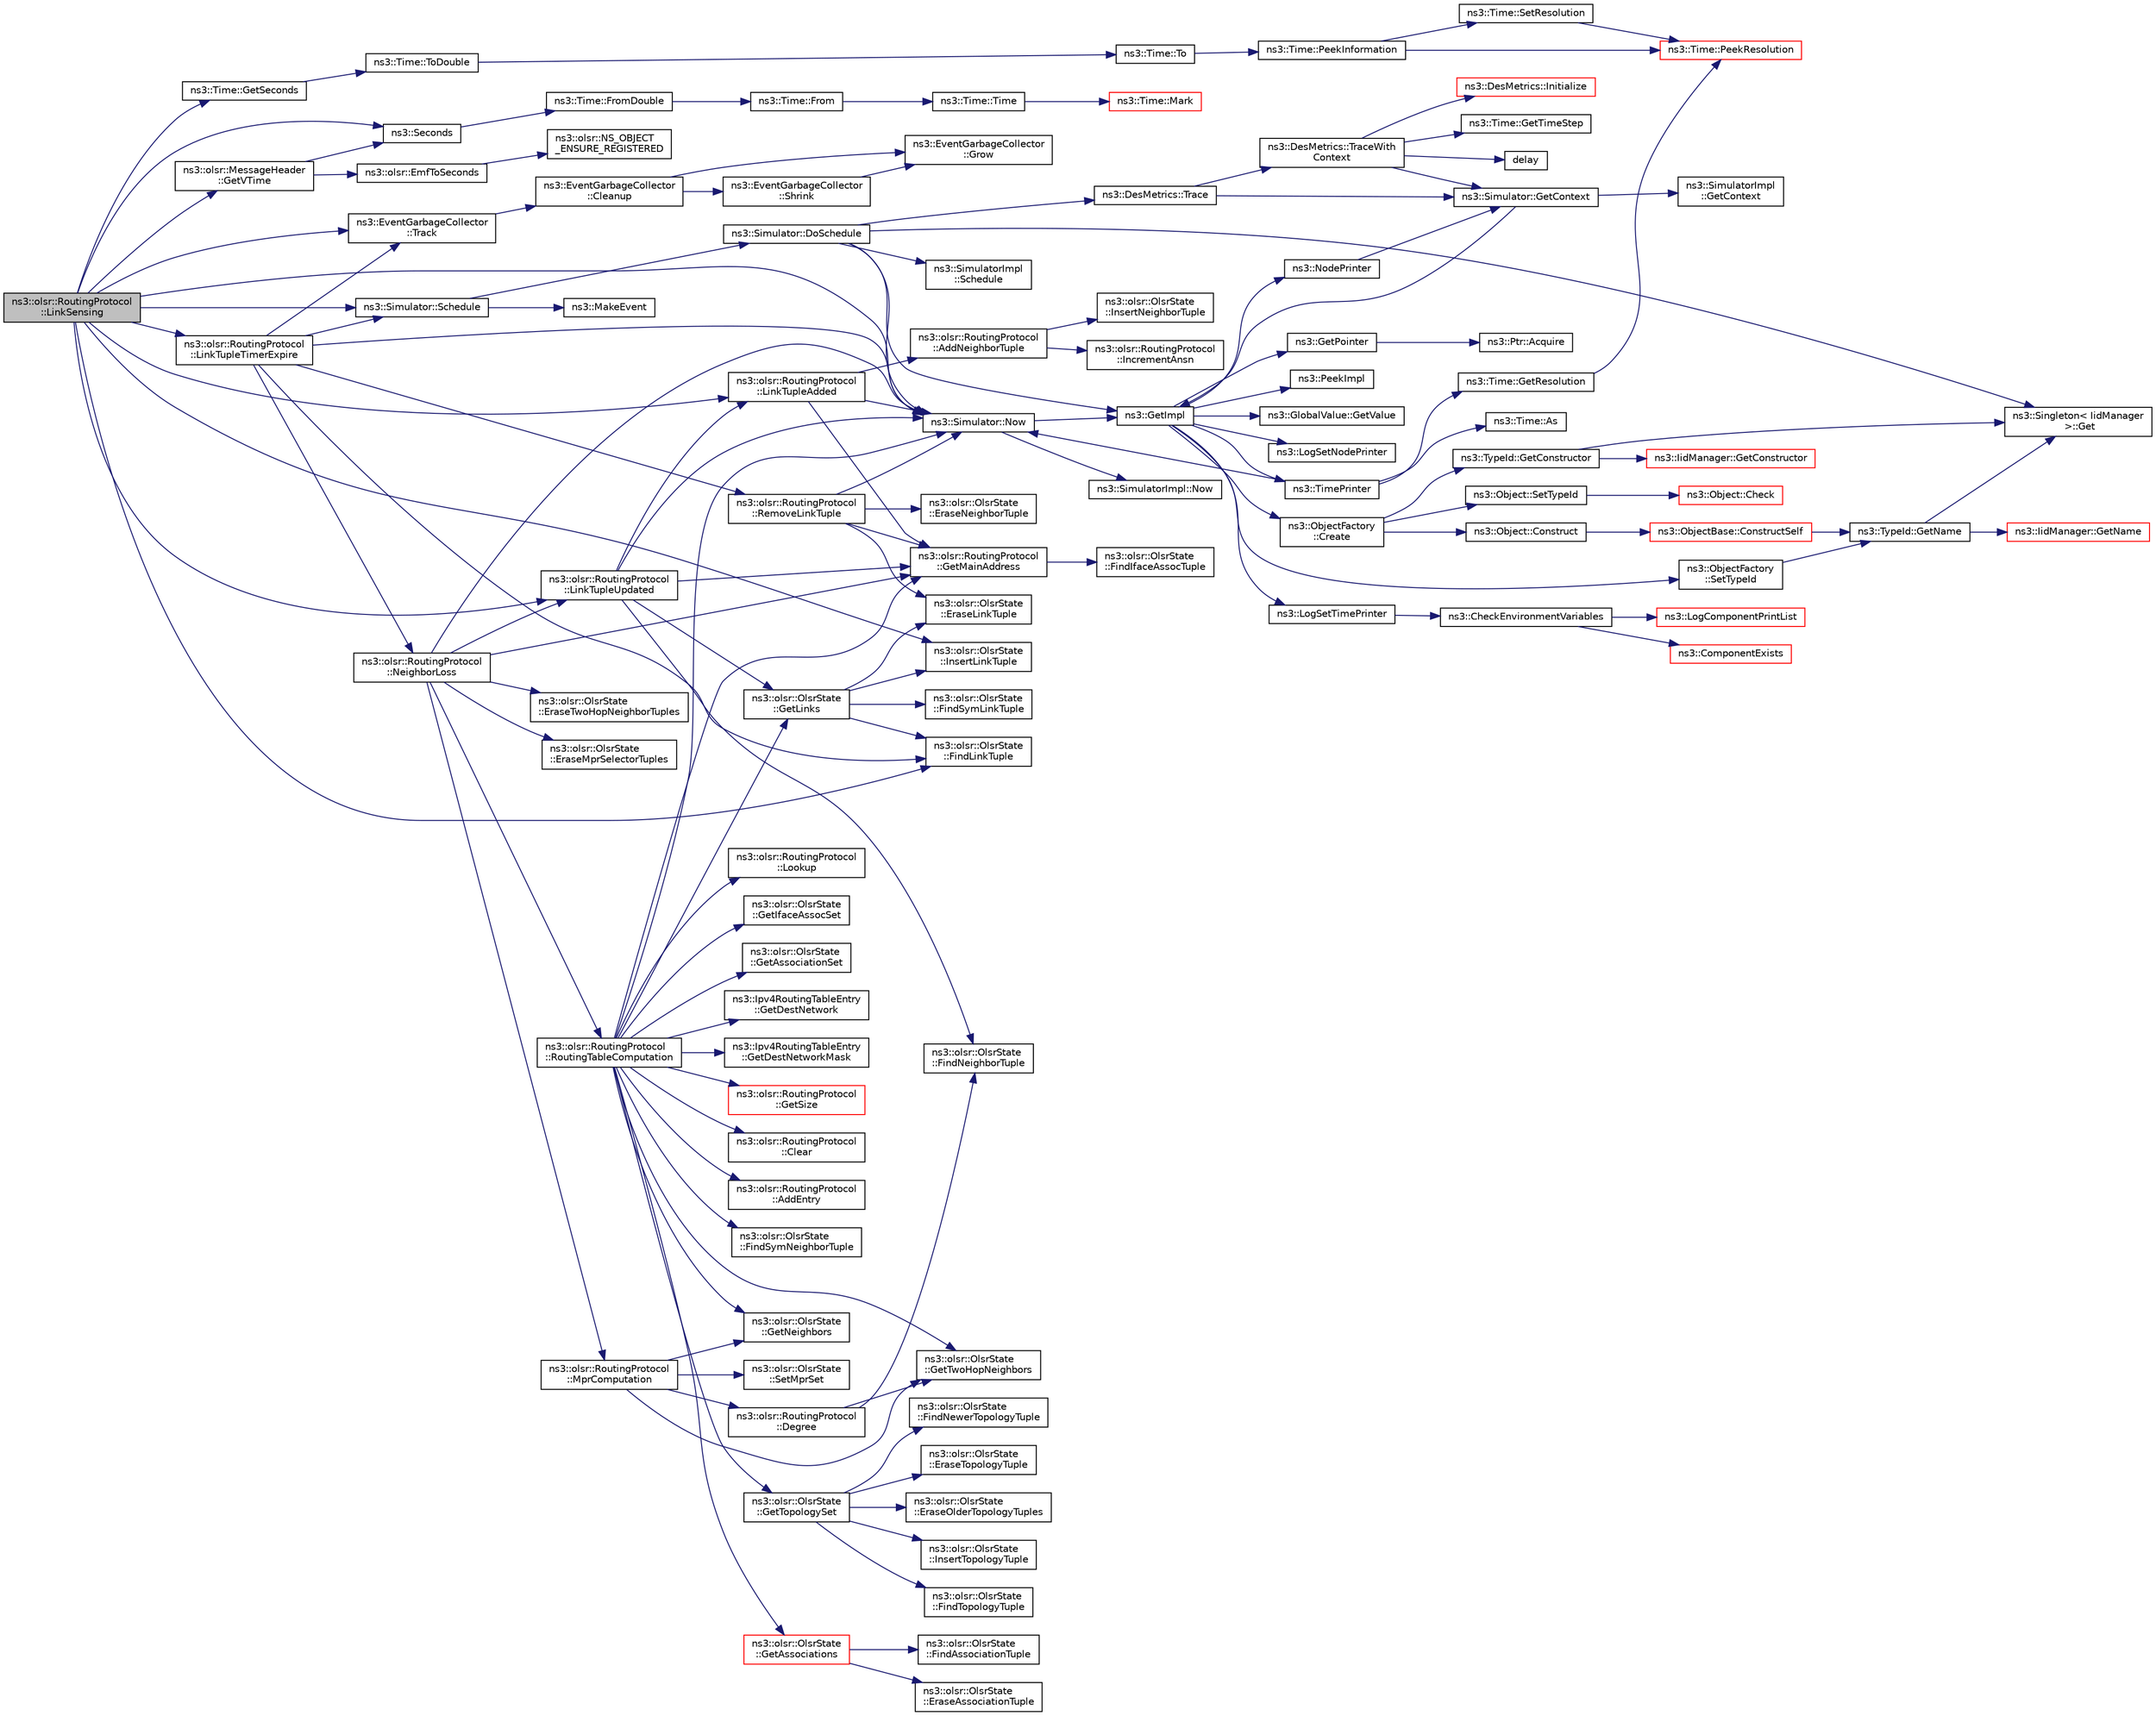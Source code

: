 digraph "ns3::olsr::RoutingProtocol::LinkSensing"
{
  edge [fontname="Helvetica",fontsize="10",labelfontname="Helvetica",labelfontsize="10"];
  node [fontname="Helvetica",fontsize="10",shape=record];
  rankdir="LR";
  Node1 [label="ns3::olsr::RoutingProtocol\l::LinkSensing",height=0.2,width=0.4,color="black", fillcolor="grey75", style="filled", fontcolor="black"];
  Node1 -> Node2 [color="midnightblue",fontsize="10",style="solid"];
  Node2 [label="ns3::Simulator::Now",height=0.2,width=0.4,color="black", fillcolor="white", style="filled",URL="$d7/deb/classns3_1_1Simulator.html#ac3178fa975b419f7875e7105be122800"];
  Node2 -> Node3 [color="midnightblue",fontsize="10",style="solid"];
  Node3 [label="ns3::GetImpl",height=0.2,width=0.4,color="black", fillcolor="white", style="filled",URL="$d4/d8b/group__simulator.html#ga42eb4eddad41528d4d99794a3dae3fd0",tooltip="Get the SimulatorImpl singleton. "];
  Node3 -> Node4 [color="midnightblue",fontsize="10",style="solid"];
  Node4 [label="ns3::PeekImpl",height=0.2,width=0.4,color="black", fillcolor="white", style="filled",URL="$d4/d8b/group__simulator.html#ga233c5c38de117e4e4a5a9cd168694792",tooltip="Get the static SimulatorImpl instance. "];
  Node3 -> Node5 [color="midnightblue",fontsize="10",style="solid"];
  Node5 [label="ns3::GlobalValue::GetValue",height=0.2,width=0.4,color="black", fillcolor="white", style="filled",URL="$dc/d02/classns3_1_1GlobalValue.html#aa33773cb952ba3c285a03ae2c4769b84"];
  Node3 -> Node6 [color="midnightblue",fontsize="10",style="solid"];
  Node6 [label="ns3::ObjectFactory\l::SetTypeId",height=0.2,width=0.4,color="black", fillcolor="white", style="filled",URL="$d5/d0d/classns3_1_1ObjectFactory.html#a77dcd099064038a1eb7a6b8251229ec3"];
  Node6 -> Node7 [color="midnightblue",fontsize="10",style="solid"];
  Node7 [label="ns3::TypeId::GetName",height=0.2,width=0.4,color="black", fillcolor="white", style="filled",URL="$d6/d11/classns3_1_1TypeId.html#aa3c41c79ae428b3cb396a9c6bb3ef314"];
  Node7 -> Node8 [color="midnightblue",fontsize="10",style="solid"];
  Node8 [label="ns3::Singleton\< IidManager\l \>::Get",height=0.2,width=0.4,color="black", fillcolor="white", style="filled",URL="$d8/d77/classns3_1_1Singleton.html#a80a2cd3c25a27ea72add7a9f7a141ffa"];
  Node7 -> Node9 [color="midnightblue",fontsize="10",style="solid"];
  Node9 [label="ns3::IidManager::GetName",height=0.2,width=0.4,color="red", fillcolor="white", style="filled",URL="$d4/d1c/classns3_1_1IidManager.html#a5d68d0f0f44594dcdec239dbdb5bf53c"];
  Node3 -> Node10 [color="midnightblue",fontsize="10",style="solid"];
  Node10 [label="ns3::GetPointer",height=0.2,width=0.4,color="black", fillcolor="white", style="filled",URL="$d7/d2e/namespacens3.html#ab4e173cdfd43d17c1a40d5348510a670"];
  Node10 -> Node11 [color="midnightblue",fontsize="10",style="solid"];
  Node11 [label="ns3::Ptr::Acquire",height=0.2,width=0.4,color="black", fillcolor="white", style="filled",URL="$dc/d90/classns3_1_1Ptr.html#a9579b15e8c42dcdff5869d9d987562fb"];
  Node3 -> Node12 [color="midnightblue",fontsize="10",style="solid"];
  Node12 [label="ns3::ObjectFactory\l::Create",height=0.2,width=0.4,color="black", fillcolor="white", style="filled",URL="$d5/d0d/classns3_1_1ObjectFactory.html#a18152e93f0a6fe184ed7300cb31e9896"];
  Node12 -> Node13 [color="midnightblue",fontsize="10",style="solid"];
  Node13 [label="ns3::TypeId::GetConstructor",height=0.2,width=0.4,color="black", fillcolor="white", style="filled",URL="$d6/d11/classns3_1_1TypeId.html#ad9b0bc71ee7593a1ff23ff8d53938e95"];
  Node13 -> Node8 [color="midnightblue",fontsize="10",style="solid"];
  Node13 -> Node14 [color="midnightblue",fontsize="10",style="solid"];
  Node14 [label="ns3::IidManager::GetConstructor",height=0.2,width=0.4,color="red", fillcolor="white", style="filled",URL="$d4/d1c/classns3_1_1IidManager.html#ab10b30abe7efc5456b7930aab8638280"];
  Node12 -> Node15 [color="midnightblue",fontsize="10",style="solid"];
  Node15 [label="ns3::Object::SetTypeId",height=0.2,width=0.4,color="black", fillcolor="white", style="filled",URL="$d9/d77/classns3_1_1Object.html#a19b1ebd8ec8fe404845e665880a6c5ad"];
  Node15 -> Node16 [color="midnightblue",fontsize="10",style="solid"];
  Node16 [label="ns3::Object::Check",height=0.2,width=0.4,color="red", fillcolor="white", style="filled",URL="$d9/d77/classns3_1_1Object.html#a7e7f89fb0a81d0189cbcacee64b67e4e"];
  Node12 -> Node17 [color="midnightblue",fontsize="10",style="solid"];
  Node17 [label="ns3::Object::Construct",height=0.2,width=0.4,color="black", fillcolor="white", style="filled",URL="$d9/d77/classns3_1_1Object.html#a636e8411dc5228771f45c9b805d348fa"];
  Node17 -> Node18 [color="midnightblue",fontsize="10",style="solid"];
  Node18 [label="ns3::ObjectBase::ConstructSelf",height=0.2,width=0.4,color="red", fillcolor="white", style="filled",URL="$d2/dac/classns3_1_1ObjectBase.html#a5cda18dec6d0744cb652a3ed60056958"];
  Node18 -> Node7 [color="midnightblue",fontsize="10",style="solid"];
  Node3 -> Node19 [color="midnightblue",fontsize="10",style="solid"];
  Node19 [label="ns3::LogSetTimePrinter",height=0.2,width=0.4,color="black", fillcolor="white", style="filled",URL="$d7/d2e/namespacens3.html#acf6a1749b3febc5a6a5b2b8620138d80"];
  Node19 -> Node20 [color="midnightblue",fontsize="10",style="solid"];
  Node20 [label="ns3::CheckEnvironmentVariables",height=0.2,width=0.4,color="black", fillcolor="white", style="filled",URL="$d8/dff/group__logging.html#gacdc0bdeb2d8a90089d4fb09c4b8569ff"];
  Node20 -> Node21 [color="midnightblue",fontsize="10",style="solid"];
  Node21 [label="ns3::ComponentExists",height=0.2,width=0.4,color="red", fillcolor="white", style="filled",URL="$d8/dff/group__logging.html#gaadcc698770aae684c54dbd1ef4e4b37a"];
  Node20 -> Node22 [color="midnightblue",fontsize="10",style="solid"];
  Node22 [label="ns3::LogComponentPrintList",height=0.2,width=0.4,color="red", fillcolor="white", style="filled",URL="$d7/d2e/namespacens3.html#a5252703c3f8260fd6dc609f1b276e57c"];
  Node3 -> Node23 [color="midnightblue",fontsize="10",style="solid"];
  Node23 [label="ns3::TimePrinter",height=0.2,width=0.4,color="black", fillcolor="white", style="filled",URL="$d8/dff/group__logging.html#gaaad3642e8247a056cd83001d805b0812"];
  Node23 -> Node24 [color="midnightblue",fontsize="10",style="solid"];
  Node24 [label="ns3::Time::GetResolution",height=0.2,width=0.4,color="black", fillcolor="white", style="filled",URL="$dc/d04/classns3_1_1Time.html#a1444f0f08b5e19f031157609e32fcf98"];
  Node24 -> Node25 [color="midnightblue",fontsize="10",style="solid"];
  Node25 [label="ns3::Time::PeekResolution",height=0.2,width=0.4,color="red", fillcolor="white", style="filled",URL="$dc/d04/classns3_1_1Time.html#a963e53522278fcbdf1ab9f7adbd0f5d6"];
  Node23 -> Node2 [color="midnightblue",fontsize="10",style="solid"];
  Node23 -> Node26 [color="midnightblue",fontsize="10",style="solid"];
  Node26 [label="ns3::Time::As",height=0.2,width=0.4,color="black", fillcolor="white", style="filled",URL="$dc/d04/classns3_1_1Time.html#a0bb1110638ce9938248bd07865a328ab"];
  Node3 -> Node27 [color="midnightblue",fontsize="10",style="solid"];
  Node27 [label="ns3::LogSetNodePrinter",height=0.2,width=0.4,color="black", fillcolor="white", style="filled",URL="$d7/d2e/namespacens3.html#aa6e659ca357c8309352fa0f146793810"];
  Node3 -> Node28 [color="midnightblue",fontsize="10",style="solid"];
  Node28 [label="ns3::NodePrinter",height=0.2,width=0.4,color="black", fillcolor="white", style="filled",URL="$d8/dff/group__logging.html#gaaffbf70ff3766cd62b8bbd9b140d2a1b"];
  Node28 -> Node29 [color="midnightblue",fontsize="10",style="solid"];
  Node29 [label="ns3::Simulator::GetContext",height=0.2,width=0.4,color="black", fillcolor="white", style="filled",URL="$d7/deb/classns3_1_1Simulator.html#a8514b74ee2c42916b351b33c4a963bb0"];
  Node29 -> Node3 [color="midnightblue",fontsize="10",style="solid"];
  Node29 -> Node30 [color="midnightblue",fontsize="10",style="solid"];
  Node30 [label="ns3::SimulatorImpl\l::GetContext",height=0.2,width=0.4,color="black", fillcolor="white", style="filled",URL="$d2/d19/classns3_1_1SimulatorImpl.html#a8b66270c97766c0adb997e2535648557"];
  Node2 -> Node31 [color="midnightblue",fontsize="10",style="solid"];
  Node31 [label="ns3::SimulatorImpl::Now",height=0.2,width=0.4,color="black", fillcolor="white", style="filled",URL="$d2/d19/classns3_1_1SimulatorImpl.html#aa516c50060846adc6fd316e83ef0797c"];
  Node1 -> Node32 [color="midnightblue",fontsize="10",style="solid"];
  Node32 [label="ns3::Time::GetSeconds",height=0.2,width=0.4,color="black", fillcolor="white", style="filled",URL="$dc/d04/classns3_1_1Time.html#a8f20d5c3b0902d7b4320982f340b57c8"];
  Node32 -> Node33 [color="midnightblue",fontsize="10",style="solid"];
  Node33 [label="ns3::Time::ToDouble",height=0.2,width=0.4,color="black", fillcolor="white", style="filled",URL="$dc/d04/classns3_1_1Time.html#a5fc320666cc3f9b379e64e9263e332b3"];
  Node33 -> Node34 [color="midnightblue",fontsize="10",style="solid"];
  Node34 [label="ns3::Time::To",height=0.2,width=0.4,color="black", fillcolor="white", style="filled",URL="$dc/d04/classns3_1_1Time.html#a04904d9cb915f816b62df3d4e65ce78c"];
  Node34 -> Node35 [color="midnightblue",fontsize="10",style="solid"];
  Node35 [label="ns3::Time::PeekInformation",height=0.2,width=0.4,color="black", fillcolor="white", style="filled",URL="$dc/d04/classns3_1_1Time.html#a0b023c55c20582aa7c1781aacf128034"];
  Node35 -> Node25 [color="midnightblue",fontsize="10",style="solid"];
  Node35 -> Node36 [color="midnightblue",fontsize="10",style="solid"];
  Node36 [label="ns3::Time::SetResolution",height=0.2,width=0.4,color="black", fillcolor="white", style="filled",URL="$dc/d04/classns3_1_1Time.html#ac89165ba7715b66017a49c718f4aef09"];
  Node36 -> Node25 [color="midnightblue",fontsize="10",style="solid"];
  Node1 -> Node37 [color="midnightblue",fontsize="10",style="solid"];
  Node37 [label="ns3::olsr::MessageHeader\l::GetVTime",height=0.2,width=0.4,color="black", fillcolor="white", style="filled",URL="$d3/db7/classns3_1_1olsr_1_1MessageHeader.html#a8fd4d4a40d2ca38b7029b90877afd8c2"];
  Node37 -> Node38 [color="midnightblue",fontsize="10",style="solid"];
  Node38 [label="ns3::Seconds",height=0.2,width=0.4,color="black", fillcolor="white", style="filled",URL="$d1/dec/group__timecivil.html#ga33c34b816f8ff6628e33d5c8e9713b9e"];
  Node38 -> Node39 [color="midnightblue",fontsize="10",style="solid"];
  Node39 [label="ns3::Time::FromDouble",height=0.2,width=0.4,color="black", fillcolor="white", style="filled",URL="$dc/d04/classns3_1_1Time.html#a60e845f4a74e62495b86356afe604cb4"];
  Node39 -> Node40 [color="midnightblue",fontsize="10",style="solid"];
  Node40 [label="ns3::Time::From",height=0.2,width=0.4,color="black", fillcolor="white", style="filled",URL="$dc/d04/classns3_1_1Time.html#a34e4acc13d0e08cc8cb9cd3b838b9baf"];
  Node40 -> Node41 [color="midnightblue",fontsize="10",style="solid"];
  Node41 [label="ns3::Time::Time",height=0.2,width=0.4,color="black", fillcolor="white", style="filled",URL="$dc/d04/classns3_1_1Time.html#a8a39dc1b8cbbd7fe6d940e492d1b925e"];
  Node41 -> Node42 [color="midnightblue",fontsize="10",style="solid"];
  Node42 [label="ns3::Time::Mark",height=0.2,width=0.4,color="red", fillcolor="white", style="filled",URL="$dc/d04/classns3_1_1Time.html#aa7eef2a1119c1c4855d99f1e83d44c54"];
  Node37 -> Node43 [color="midnightblue",fontsize="10",style="solid"];
  Node43 [label="ns3::olsr::EmfToSeconds",height=0.2,width=0.4,color="black", fillcolor="white", style="filled",URL="$d0/dc2/namespacens3_1_1olsr.html#a6d7d7cac3867eec9f70686ab69f1ded6",tooltip="Converts a number of seconds in the mantissa/exponent format to a decimal number. ..."];
  Node43 -> Node44 [color="midnightblue",fontsize="10",style="solid"];
  Node44 [label="ns3::olsr::NS_OBJECT\l_ENSURE_REGISTERED",height=0.2,width=0.4,color="black", fillcolor="white", style="filled",URL="$d0/dc2/namespacens3_1_1olsr.html#a8ab14d3afb0e0ca3b550d000562d49c3"];
  Node1 -> Node38 [color="midnightblue",fontsize="10",style="solid"];
  Node1 -> Node45 [color="midnightblue",fontsize="10",style="solid"];
  Node45 [label="ns3::olsr::OlsrState\l::FindLinkTuple",height=0.2,width=0.4,color="black", fillcolor="white", style="filled",URL="$d1/d02/classns3_1_1olsr_1_1OlsrState.html#aba76198953220cce4526761bf30a216c"];
  Node1 -> Node46 [color="midnightblue",fontsize="10",style="solid"];
  Node46 [label="ns3::olsr::OlsrState\l::InsertLinkTuple",height=0.2,width=0.4,color="black", fillcolor="white", style="filled",URL="$d1/d02/classns3_1_1olsr_1_1OlsrState.html#ad682801a30a1867d639d5489f0510bf9"];
  Node1 -> Node47 [color="midnightblue",fontsize="10",style="solid"];
  Node47 [label="ns3::olsr::RoutingProtocol\l::LinkTupleUpdated",height=0.2,width=0.4,color="black", fillcolor="white", style="filled",URL="$d6/dbb/classns3_1_1olsr_1_1RoutingProtocol.html#a00df90e72ca9f8de10b6f7859fb730eb",tooltip="This function is invoked when a link tuple is updated. Its aim is to also update the corresponding ne..."];
  Node47 -> Node2 [color="midnightblue",fontsize="10",style="solid"];
  Node47 -> Node48 [color="midnightblue",fontsize="10",style="solid"];
  Node48 [label="ns3::olsr::OlsrState\l::FindNeighborTuple",height=0.2,width=0.4,color="black", fillcolor="white", style="filled",URL="$d1/d02/classns3_1_1olsr_1_1OlsrState.html#ae116327f63bf588f61e55c7e3f905787"];
  Node47 -> Node49 [color="midnightblue",fontsize="10",style="solid"];
  Node49 [label="ns3::olsr::RoutingProtocol\l::GetMainAddress",height=0.2,width=0.4,color="black", fillcolor="white", style="filled",URL="$d6/dbb/classns3_1_1olsr_1_1RoutingProtocol.html#ae01451170fb389d322b33ed6d954f460",tooltip="Gets the main address associated with a given interface address. "];
  Node49 -> Node50 [color="midnightblue",fontsize="10",style="solid"];
  Node50 [label="ns3::olsr::OlsrState\l::FindIfaceAssocTuple",height=0.2,width=0.4,color="black", fillcolor="white", style="filled",URL="$d1/d02/classns3_1_1olsr_1_1OlsrState.html#a35a68caeae507605f294290967216d50"];
  Node47 -> Node51 [color="midnightblue",fontsize="10",style="solid"];
  Node51 [label="ns3::olsr::RoutingProtocol\l::LinkTupleAdded",height=0.2,width=0.4,color="black", fillcolor="white", style="filled",URL="$d6/dbb/classns3_1_1olsr_1_1RoutingProtocol.html#a49feb372260a7d855e02c789e584d5db"];
  Node51 -> Node49 [color="midnightblue",fontsize="10",style="solid"];
  Node51 -> Node2 [color="midnightblue",fontsize="10",style="solid"];
  Node51 -> Node52 [color="midnightblue",fontsize="10",style="solid"];
  Node52 [label="ns3::olsr::RoutingProtocol\l::AddNeighborTuple",height=0.2,width=0.4,color="black", fillcolor="white", style="filled",URL="$d6/dbb/classns3_1_1olsr_1_1RoutingProtocol.html#a2378ff630c93a17fd040b61e8a9c1fb4",tooltip="Adds a neighbor tuple to the Neighbor Set. "];
  Node52 -> Node53 [color="midnightblue",fontsize="10",style="solid"];
  Node53 [label="ns3::olsr::OlsrState\l::InsertNeighborTuple",height=0.2,width=0.4,color="black", fillcolor="white", style="filled",URL="$d1/d02/classns3_1_1olsr_1_1OlsrState.html#a94907867178616f16e98d62455f29910"];
  Node52 -> Node54 [color="midnightblue",fontsize="10",style="solid"];
  Node54 [label="ns3::olsr::RoutingProtocol\l::IncrementAnsn",height=0.2,width=0.4,color="black", fillcolor="white", style="filled",URL="$d6/dbb/classns3_1_1olsr_1_1RoutingProtocol.html#ac1cfaea5b2ba8a3b32e39256b0221774"];
  Node47 -> Node55 [color="midnightblue",fontsize="10",style="solid"];
  Node55 [label="ns3::olsr::OlsrState\l::GetLinks",height=0.2,width=0.4,color="black", fillcolor="white", style="filled",URL="$d1/d02/classns3_1_1olsr_1_1OlsrState.html#a1d8f1a95165973f05e3fd1ff0d76fbda"];
  Node55 -> Node45 [color="midnightblue",fontsize="10",style="solid"];
  Node55 -> Node56 [color="midnightblue",fontsize="10",style="solid"];
  Node56 [label="ns3::olsr::OlsrState\l::FindSymLinkTuple",height=0.2,width=0.4,color="black", fillcolor="white", style="filled",URL="$d1/d02/classns3_1_1olsr_1_1OlsrState.html#a5005529fbbd5fa4a015591a93d715890"];
  Node55 -> Node57 [color="midnightblue",fontsize="10",style="solid"];
  Node57 [label="ns3::olsr::OlsrState\l::EraseLinkTuple",height=0.2,width=0.4,color="black", fillcolor="white", style="filled",URL="$d1/d02/classns3_1_1olsr_1_1OlsrState.html#aa7fad36839c627b1b645857b2cc1c769"];
  Node55 -> Node46 [color="midnightblue",fontsize="10",style="solid"];
  Node1 -> Node51 [color="midnightblue",fontsize="10",style="solid"];
  Node1 -> Node58 [color="midnightblue",fontsize="10",style="solid"];
  Node58 [label="ns3::EventGarbageCollector\l::Track",height=0.2,width=0.4,color="black", fillcolor="white", style="filled",URL="$df/d4e/classns3_1_1EventGarbageCollector.html#a4f26a1f6e9a09e648eb31b46acd85144",tooltip="Tracks a new event. "];
  Node58 -> Node59 [color="midnightblue",fontsize="10",style="solid"];
  Node59 [label="ns3::EventGarbageCollector\l::Cleanup",height=0.2,width=0.4,color="black", fillcolor="white", style="filled",URL="$df/d4e/classns3_1_1EventGarbageCollector.html#a960061b6d79529f856015d723ebef46e",tooltip="called when a new event was added and the cleanup limit was exceeded in consequence. "];
  Node59 -> Node60 [color="midnightblue",fontsize="10",style="solid"];
  Node60 [label="ns3::EventGarbageCollector\l::Grow",height=0.2,width=0.4,color="black", fillcolor="white", style="filled",URL="$df/d4e/classns3_1_1EventGarbageCollector.html#ac640851cdfce5f4d8eb3a2c81da04f4f",tooltip="grow the cleanup limit "];
  Node59 -> Node61 [color="midnightblue",fontsize="10",style="solid"];
  Node61 [label="ns3::EventGarbageCollector\l::Shrink",height=0.2,width=0.4,color="black", fillcolor="white", style="filled",URL="$df/d4e/classns3_1_1EventGarbageCollector.html#ae99cf72d153cc5dfbab1ba9326baab05",tooltip="shrink the cleanup limit "];
  Node61 -> Node60 [color="midnightblue",fontsize="10",style="solid"];
  Node1 -> Node62 [color="midnightblue",fontsize="10",style="solid"];
  Node62 [label="ns3::Simulator::Schedule",height=0.2,width=0.4,color="black", fillcolor="white", style="filled",URL="$d7/deb/classns3_1_1Simulator.html#a671882c894a08af4a5e91181bf1eec13"];
  Node62 -> Node63 [color="midnightblue",fontsize="10",style="solid"];
  Node63 [label="ns3::Simulator::DoSchedule",height=0.2,width=0.4,color="black", fillcolor="white", style="filled",URL="$d7/deb/classns3_1_1Simulator.html#a47af23973938819bdc89cb2807e09ed5"];
  Node63 -> Node8 [color="midnightblue",fontsize="10",style="solid"];
  Node63 -> Node64 [color="midnightblue",fontsize="10",style="solid"];
  Node64 [label="ns3::DesMetrics::Trace",height=0.2,width=0.4,color="black", fillcolor="white", style="filled",URL="$d5/d69/classns3_1_1DesMetrics.html#ab7c6c097412d0398affbc9f8d2643160"];
  Node64 -> Node65 [color="midnightblue",fontsize="10",style="solid"];
  Node65 [label="ns3::DesMetrics::TraceWith\lContext",height=0.2,width=0.4,color="black", fillcolor="white", style="filled",URL="$d5/d69/classns3_1_1DesMetrics.html#abc404d9eee92f4e8fd67f5d200490ed6"];
  Node65 -> Node66 [color="midnightblue",fontsize="10",style="solid"];
  Node66 [label="ns3::DesMetrics::Initialize",height=0.2,width=0.4,color="red", fillcolor="white", style="filled",URL="$d5/d69/classns3_1_1DesMetrics.html#a63bf3891d9fd2cf8c76b375b3db67756"];
  Node65 -> Node29 [color="midnightblue",fontsize="10",style="solid"];
  Node65 -> Node67 [color="midnightblue",fontsize="10",style="solid"];
  Node67 [label="ns3::Time::GetTimeStep",height=0.2,width=0.4,color="black", fillcolor="white", style="filled",URL="$dc/d04/classns3_1_1Time.html#a40a7025b73dac7d02f8a4e1e54eaa5b5"];
  Node65 -> Node68 [color="midnightblue",fontsize="10",style="solid"];
  Node68 [label="delay",height=0.2,width=0.4,color="black", fillcolor="white", style="filled",URL="$d8/d68/lte_2model_2fading-traces_2fading__trace__generator_8m.html#a7964e6aa8f61a9d28973c8267a606ad8"];
  Node64 -> Node29 [color="midnightblue",fontsize="10",style="solid"];
  Node63 -> Node2 [color="midnightblue",fontsize="10",style="solid"];
  Node63 -> Node3 [color="midnightblue",fontsize="10",style="solid"];
  Node63 -> Node69 [color="midnightblue",fontsize="10",style="solid"];
  Node69 [label="ns3::SimulatorImpl\l::Schedule",height=0.2,width=0.4,color="black", fillcolor="white", style="filled",URL="$d2/d19/classns3_1_1SimulatorImpl.html#a24eac97ca7dc0e64162e3596064cfb5c"];
  Node62 -> Node70 [color="midnightblue",fontsize="10",style="solid"];
  Node70 [label="ns3::MakeEvent",height=0.2,width=0.4,color="black", fillcolor="white", style="filled",URL="$d0/dac/group__makeeventfnptr.html#ga289a28a2497c18a9bd299e5e2014094b"];
  Node1 -> Node71 [color="midnightblue",fontsize="10",style="solid"];
  Node71 [label="ns3::olsr::RoutingProtocol\l::LinkTupleTimerExpire",height=0.2,width=0.4,color="black", fillcolor="white", style="filled",URL="$d6/dbb/classns3_1_1olsr_1_1RoutingProtocol.html#a468cf0d2f46d44f105dff8dffdabcb67",tooltip="Removes tuple_ if expired. Else if symmetric time has expired then it is assumed a neighbor loss and ..."];
  Node71 -> Node2 [color="midnightblue",fontsize="10",style="solid"];
  Node71 -> Node45 [color="midnightblue",fontsize="10",style="solid"];
  Node71 -> Node72 [color="midnightblue",fontsize="10",style="solid"];
  Node72 [label="ns3::olsr::RoutingProtocol\l::RemoveLinkTuple",height=0.2,width=0.4,color="black", fillcolor="white", style="filled",URL="$d6/dbb/classns3_1_1olsr_1_1RoutingProtocol.html#a1386148ca4a591a3409b54008b7ecae0",tooltip="Removes a link tuple from the Link Set. "];
  Node72 -> Node2 [color="midnightblue",fontsize="10",style="solid"];
  Node72 -> Node73 [color="midnightblue",fontsize="10",style="solid"];
  Node73 [label="ns3::olsr::OlsrState\l::EraseNeighborTuple",height=0.2,width=0.4,color="black", fillcolor="white", style="filled",URL="$d1/d02/classns3_1_1olsr_1_1OlsrState.html#a651042cf0a72009f202932679c5eb1eb"];
  Node72 -> Node49 [color="midnightblue",fontsize="10",style="solid"];
  Node72 -> Node57 [color="midnightblue",fontsize="10",style="solid"];
  Node71 -> Node74 [color="midnightblue",fontsize="10",style="solid"];
  Node74 [label="ns3::olsr::RoutingProtocol\l::NeighborLoss",height=0.2,width=0.4,color="black", fillcolor="white", style="filled",URL="$d6/dbb/classns3_1_1olsr_1_1RoutingProtocol.html#afe342f9ee1d563e0691e12143f47233d",tooltip="Performs all actions needed when a neighbor loss occurs. "];
  Node74 -> Node2 [color="midnightblue",fontsize="10",style="solid"];
  Node74 -> Node47 [color="midnightblue",fontsize="10",style="solid"];
  Node74 -> Node75 [color="midnightblue",fontsize="10",style="solid"];
  Node75 [label="ns3::olsr::OlsrState\l::EraseTwoHopNeighborTuples",height=0.2,width=0.4,color="black", fillcolor="white", style="filled",URL="$d1/d02/classns3_1_1olsr_1_1OlsrState.html#a42bb2907567fb9ab9b17d28476c9859b"];
  Node74 -> Node49 [color="midnightblue",fontsize="10",style="solid"];
  Node74 -> Node76 [color="midnightblue",fontsize="10",style="solid"];
  Node76 [label="ns3::olsr::OlsrState\l::EraseMprSelectorTuples",height=0.2,width=0.4,color="black", fillcolor="white", style="filled",URL="$d1/d02/classns3_1_1olsr_1_1OlsrState.html#a7efa14fb8cbd5cae78180a73f5369854"];
  Node74 -> Node77 [color="midnightblue",fontsize="10",style="solid"];
  Node77 [label="ns3::olsr::RoutingProtocol\l::MprComputation",height=0.2,width=0.4,color="black", fillcolor="white", style="filled",URL="$d6/dbb/classns3_1_1olsr_1_1RoutingProtocol.html#a947ab35f39d191ed51d3fbb7c1cc282c",tooltip="Computates MPR set of a node following {3626} hints. "];
  Node77 -> Node78 [color="midnightblue",fontsize="10",style="solid"];
  Node78 [label="ns3::olsr::OlsrState\l::GetNeighbors",height=0.2,width=0.4,color="black", fillcolor="white", style="filled",URL="$d1/d02/classns3_1_1olsr_1_1OlsrState.html#a82d5882ca3fdb93a9c1110c6f176c03c"];
  Node77 -> Node79 [color="midnightblue",fontsize="10",style="solid"];
  Node79 [label="ns3::olsr::OlsrState\l::GetTwoHopNeighbors",height=0.2,width=0.4,color="black", fillcolor="white", style="filled",URL="$d1/d02/classns3_1_1olsr_1_1OlsrState.html#ab03738874d0d785b770beef6dc9c2e1a"];
  Node77 -> Node80 [color="midnightblue",fontsize="10",style="solid"];
  Node80 [label="ns3::olsr::RoutingProtocol\l::Degree",height=0.2,width=0.4,color="black", fillcolor="white", style="filled",URL="$d6/dbb/classns3_1_1olsr_1_1RoutingProtocol.html#af4806875b065d6fe5704ce65824dc1a7",tooltip="This auxiliary function (defined in {3626}) is used for calculating the MPR Set. "];
  Node80 -> Node79 [color="midnightblue",fontsize="10",style="solid"];
  Node80 -> Node48 [color="midnightblue",fontsize="10",style="solid"];
  Node77 -> Node81 [color="midnightblue",fontsize="10",style="solid"];
  Node81 [label="ns3::olsr::OlsrState\l::SetMprSet",height=0.2,width=0.4,color="black", fillcolor="white", style="filled",URL="$d1/d02/classns3_1_1olsr_1_1OlsrState.html#a8c59c2a9b6932ad26772f7041bd4d4e3"];
  Node74 -> Node82 [color="midnightblue",fontsize="10",style="solid"];
  Node82 [label="ns3::olsr::RoutingProtocol\l::RoutingTableComputation",height=0.2,width=0.4,color="black", fillcolor="white", style="filled",URL="$d6/dbb/classns3_1_1olsr_1_1RoutingProtocol.html#a69fcd3b690fbf6e2b46735145cecfe3e",tooltip="Creates the routing table of the node following {3626} hints. "];
  Node82 -> Node2 [color="midnightblue",fontsize="10",style="solid"];
  Node82 -> Node83 [color="midnightblue",fontsize="10",style="solid"];
  Node83 [label="ns3::olsr::RoutingProtocol\l::Clear",height=0.2,width=0.4,color="black", fillcolor="white", style="filled",URL="$d6/dbb/classns3_1_1olsr_1_1RoutingProtocol.html#a91a0babaefcd493c649fceb4fb1a2e60",tooltip="Clears the routing table and frees the memory assigned to each one of its entries. "];
  Node82 -> Node78 [color="midnightblue",fontsize="10",style="solid"];
  Node82 -> Node55 [color="midnightblue",fontsize="10",style="solid"];
  Node82 -> Node49 [color="midnightblue",fontsize="10",style="solid"];
  Node82 -> Node84 [color="midnightblue",fontsize="10",style="solid"];
  Node84 [label="ns3::olsr::RoutingProtocol\l::AddEntry",height=0.2,width=0.4,color="black", fillcolor="white", style="filled",URL="$d6/dbb/classns3_1_1olsr_1_1RoutingProtocol.html#a6ddb7dd3a6584b7d88dc5a41a61b1494",tooltip="Adds a new entry into the routing table. "];
  Node82 -> Node79 [color="midnightblue",fontsize="10",style="solid"];
  Node82 -> Node85 [color="midnightblue",fontsize="10",style="solid"];
  Node85 [label="ns3::olsr::OlsrState\l::FindSymNeighborTuple",height=0.2,width=0.4,color="black", fillcolor="white", style="filled",URL="$d1/d02/classns3_1_1olsr_1_1OlsrState.html#aa26af34492ae406f145c53bd189ed7fb"];
  Node82 -> Node86 [color="midnightblue",fontsize="10",style="solid"];
  Node86 [label="ns3::olsr::RoutingProtocol\l::Lookup",height=0.2,width=0.4,color="black", fillcolor="white", style="filled",URL="$d6/dbb/classns3_1_1olsr_1_1RoutingProtocol.html#a514bf401454b233af509476fc3fd5d6b",tooltip="Looks up an entry for the specified destination address. "];
  Node82 -> Node87 [color="midnightblue",fontsize="10",style="solid"];
  Node87 [label="ns3::olsr::OlsrState\l::GetTopologySet",height=0.2,width=0.4,color="black", fillcolor="white", style="filled",URL="$d1/d02/classns3_1_1olsr_1_1OlsrState.html#a2ca307d08ead8410b13ab05ec073b45a"];
  Node87 -> Node88 [color="midnightblue",fontsize="10",style="solid"];
  Node88 [label="ns3::olsr::OlsrState\l::FindTopologyTuple",height=0.2,width=0.4,color="black", fillcolor="white", style="filled",URL="$d1/d02/classns3_1_1olsr_1_1OlsrState.html#a9f2882a2443c4bbcaeea3e92d178b960"];
  Node87 -> Node89 [color="midnightblue",fontsize="10",style="solid"];
  Node89 [label="ns3::olsr::OlsrState\l::FindNewerTopologyTuple",height=0.2,width=0.4,color="black", fillcolor="white", style="filled",URL="$d1/d02/classns3_1_1olsr_1_1OlsrState.html#a6d2971e517b703daede2df48ff3ece15"];
  Node87 -> Node90 [color="midnightblue",fontsize="10",style="solid"];
  Node90 [label="ns3::olsr::OlsrState\l::EraseTopologyTuple",height=0.2,width=0.4,color="black", fillcolor="white", style="filled",URL="$d1/d02/classns3_1_1olsr_1_1OlsrState.html#ae0f9f71438bb946538206be815cc68d3"];
  Node87 -> Node91 [color="midnightblue",fontsize="10",style="solid"];
  Node91 [label="ns3::olsr::OlsrState\l::EraseOlderTopologyTuples",height=0.2,width=0.4,color="black", fillcolor="white", style="filled",URL="$d1/d02/classns3_1_1olsr_1_1OlsrState.html#ae5a0a2833e66d8e0df0315502e2d7acb"];
  Node87 -> Node92 [color="midnightblue",fontsize="10",style="solid"];
  Node92 [label="ns3::olsr::OlsrState\l::InsertTopologyTuple",height=0.2,width=0.4,color="black", fillcolor="white", style="filled",URL="$d1/d02/classns3_1_1olsr_1_1OlsrState.html#a2f5c3c6493a7c8df5d6fcd684c65ee3c"];
  Node82 -> Node93 [color="midnightblue",fontsize="10",style="solid"];
  Node93 [label="ns3::olsr::OlsrState\l::GetIfaceAssocSet",height=0.2,width=0.4,color="black", fillcolor="white", style="filled",URL="$d1/d02/classns3_1_1olsr_1_1OlsrState.html#ae2958cc39b5a1e154797ad2efe462cfb"];
  Node82 -> Node94 [color="midnightblue",fontsize="10",style="solid"];
  Node94 [label="ns3::olsr::OlsrState\l::GetAssociationSet",height=0.2,width=0.4,color="black", fillcolor="white", style="filled",URL="$d1/d02/classns3_1_1olsr_1_1OlsrState.html#acfc3b69f5b2a730cfe5501f757ec7c80"];
  Node82 -> Node95 [color="midnightblue",fontsize="10",style="solid"];
  Node95 [label="ns3::olsr::OlsrState\l::GetAssociations",height=0.2,width=0.4,color="red", fillcolor="white", style="filled",URL="$d1/d02/classns3_1_1olsr_1_1OlsrState.html#af0d7450ccc6238bb018e8f22fcaf0552"];
  Node95 -> Node96 [color="midnightblue",fontsize="10",style="solid"];
  Node96 [label="ns3::olsr::OlsrState\l::FindAssociationTuple",height=0.2,width=0.4,color="black", fillcolor="white", style="filled",URL="$d1/d02/classns3_1_1olsr_1_1OlsrState.html#aa399ca44ad27907342350710d1904b84"];
  Node95 -> Node97 [color="midnightblue",fontsize="10",style="solid"];
  Node97 [label="ns3::olsr::OlsrState\l::EraseAssociationTuple",height=0.2,width=0.4,color="black", fillcolor="white", style="filled",URL="$d1/d02/classns3_1_1olsr_1_1OlsrState.html#a91bb7f6b82946760281081ee3f53f13c"];
  Node82 -> Node98 [color="midnightblue",fontsize="10",style="solid"];
  Node98 [label="ns3::Ipv4RoutingTableEntry\l::GetDestNetwork",height=0.2,width=0.4,color="black", fillcolor="white", style="filled",URL="$d5/d90/classns3_1_1Ipv4RoutingTableEntry.html#a2d63422d5625e3b2ca45d7d65a903e01"];
  Node82 -> Node99 [color="midnightblue",fontsize="10",style="solid"];
  Node99 [label="ns3::Ipv4RoutingTableEntry\l::GetDestNetworkMask",height=0.2,width=0.4,color="black", fillcolor="white", style="filled",URL="$d5/d90/classns3_1_1Ipv4RoutingTableEntry.html#a99e54bd42453b548f9910617c1cbec31"];
  Node82 -> Node100 [color="midnightblue",fontsize="10",style="solid"];
  Node100 [label="ns3::olsr::RoutingProtocol\l::GetSize",height=0.2,width=0.4,color="red", fillcolor="white", style="filled",URL="$d6/dbb/classns3_1_1olsr_1_1RoutingProtocol.html#afbbc663c6c3e814b0a71aa4b44312abb"];
  Node71 -> Node58 [color="midnightblue",fontsize="10",style="solid"];
  Node71 -> Node62 [color="midnightblue",fontsize="10",style="solid"];
}
